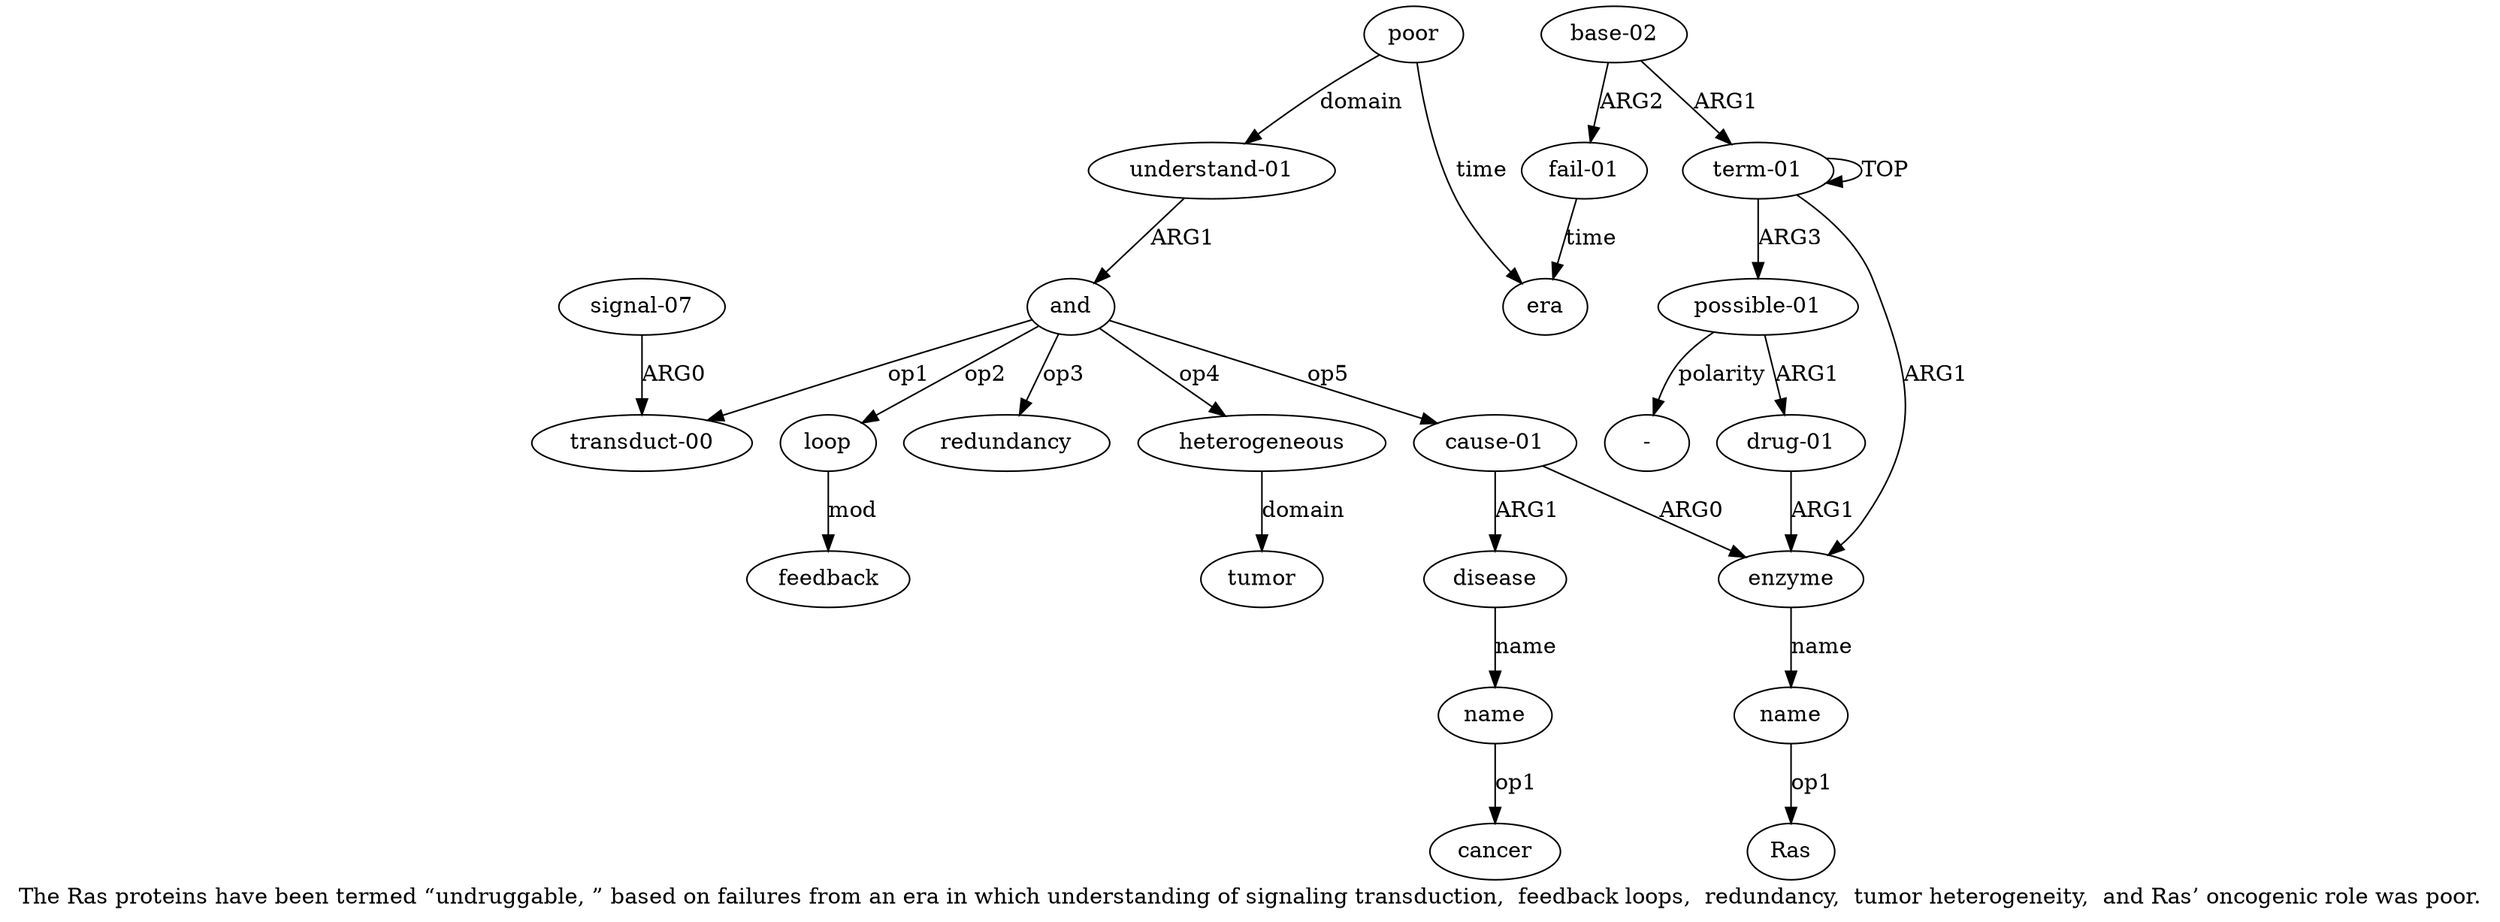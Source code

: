 digraph  {
	graph [label="The Ras proteins have been termed “undruggable, ” based on failures from an era in which understanding of signaling transduction,  \
feedback loops,  redundancy,  tumor heterogeneity,  and Ras’ oncogenic role was poor."];
	node [label="\N"];
	a20	 [color=black,
		gold_ind=20,
		gold_label=name,
		label=name,
		test_ind=20,
		test_label=name];
	"a20 cancer"	 [color=black,
		gold_ind=-1,
		gold_label=cancer,
		label=cancer,
		test_ind=-1,
		test_label=cancer];
	a20 -> "a20 cancer" [key=0,
	color=black,
	gold_label=op1,
	label=op1,
	test_label=op1];
"a2 Ras" [color=black,
	gold_ind=-1,
	gold_label=Ras,
	label=Ras,
	test_ind=-1,
	test_label=Ras];
"a3 -" [color=black,
	gold_ind=-1,
	gold_label="-",
	label="-",
	test_ind=-1,
	test_label="-"];
a15 [color=black,
	gold_ind=15,
	gold_label=redundancy,
	label=redundancy,
	test_ind=15,
	test_label=redundancy];
a14 [color=black,
	gold_ind=14,
	gold_label=feedback,
	label=feedback,
	test_ind=14,
	test_label=feedback];
a17 [color=black,
	gold_ind=17,
	gold_label=tumor,
	label=tumor,
	test_ind=17,
	test_label=tumor];
a16 [color=black,
	gold_ind=16,
	gold_label=heterogeneous,
	label=heterogeneous,
	test_ind=16,
	test_label=heterogeneous];
a16 -> a17 [key=0,
color=black,
gold_label=domain,
label=domain,
test_label=domain];
a11 [color=black,
gold_ind=11,
gold_label="transduct-00",
label="transduct-00",
test_ind=11,
test_label="transduct-00"];
a10 [color=black,
gold_ind=10,
gold_label=and,
label=and,
test_ind=10,
test_label=and];
a10 -> a15 [key=0,
color=black,
gold_label=op3,
label=op3,
test_label=op3];
a10 -> a16 [key=0,
color=black,
gold_label=op4,
label=op4,
test_label=op4];
a10 -> a11 [key=0,
color=black,
gold_label=op1,
label=op1,
test_label=op1];
a13 [color=black,
gold_ind=13,
gold_label=loop,
label=loop,
test_ind=13,
test_label=loop];
a10 -> a13 [key=0,
color=black,
gold_label=op2,
label=op2,
test_label=op2];
a18 [color=black,
gold_ind=18,
gold_label="cause-01",
label="cause-01",
test_ind=18,
test_label="cause-01"];
a10 -> a18 [key=0,
color=black,
gold_label=op5,
label=op5,
test_label=op5];
a13 -> a14 [key=0,
color=black,
gold_label=mod,
label=mod,
test_label=mod];
a12 [color=black,
gold_ind=12,
gold_label="signal-07",
label="signal-07",
test_ind=12,
test_label="signal-07"];
a12 -> a11 [key=0,
color=black,
gold_label=ARG0,
label=ARG0,
test_label=ARG0];
a19 [color=black,
gold_ind=19,
gold_label=disease,
label=disease,
test_ind=19,
test_label=disease];
a19 -> a20 [key=0,
color=black,
gold_label=name,
label=name,
test_label=name];
a18 -> a19 [key=0,
color=black,
gold_label=ARG1,
label=ARG1,
test_label=ARG1];
a1 [color=black,
gold_ind=1,
gold_label=enzyme,
label=enzyme,
test_ind=1,
test_label=enzyme];
a18 -> a1 [key=0,
color=black,
gold_label=ARG0,
label=ARG0,
test_label=ARG0];
a2 [color=black,
gold_ind=2,
gold_label=name,
label=name,
test_ind=2,
test_label=name];
a1 -> a2 [key=0,
color=black,
gold_label=name,
label=name,
test_label=name];
a0 [color=black,
gold_ind=0,
gold_label="term-01",
label="term-01",
test_ind=0,
test_label="term-01"];
a0 -> a1 [key=0,
color=black,
gold_label=ARG1,
label=ARG1,
test_label=ARG1];
a0 -> a0 [key=0,
color=black,
gold_label=TOP,
label=TOP,
test_label=TOP];
a3 [color=black,
gold_ind=3,
gold_label="possible-01",
label="possible-01",
test_ind=3,
test_label="possible-01"];
a0 -> a3 [key=0,
color=black,
gold_label=ARG3,
label=ARG3,
test_label=ARG3];
a3 -> "a3 -" [key=0,
color=black,
gold_label=polarity,
label=polarity,
test_label=polarity];
a4 [color=black,
gold_ind=4,
gold_label="drug-01",
label="drug-01",
test_ind=4,
test_label="drug-01"];
a3 -> a4 [key=0,
color=black,
gold_label=ARG1,
label=ARG1,
test_label=ARG1];
a2 -> "a2 Ras" [key=0,
color=black,
gold_label=op1,
label=op1,
test_label=op1];
a5 [color=black,
gold_ind=5,
gold_label="base-02",
label="base-02",
test_ind=5,
test_label="base-02"];
a5 -> a0 [key=0,
color=black,
gold_label=ARG1,
label=ARG1,
test_label=ARG1];
a6 [color=black,
gold_ind=6,
gold_label="fail-01",
label="fail-01",
test_ind=6,
test_label="fail-01"];
a5 -> a6 [key=0,
color=black,
gold_label=ARG2,
label=ARG2,
test_label=ARG2];
a4 -> a1 [key=0,
color=black,
gold_label=ARG1,
label=ARG1,
test_label=ARG1];
a7 [color=black,
gold_ind=7,
gold_label=era,
label=era,
test_ind=7,
test_label=era];
a6 -> a7 [key=0,
color=black,
gold_label=time,
label=time,
test_label=time];
a9 [color=black,
gold_ind=9,
gold_label="understand-01",
label="understand-01",
test_ind=9,
test_label="understand-01"];
a9 -> a10 [key=0,
color=black,
gold_label=ARG1,
label=ARG1,
test_label=ARG1];
a8 [color=black,
gold_ind=8,
gold_label=poor,
label=poor,
test_ind=8,
test_label=poor];
a8 -> a7 [key=0,
color=black,
gold_label=time,
label=time,
test_label=time];
a8 -> a9 [key=0,
color=black,
gold_label=domain,
label=domain,
test_label=domain];
}
